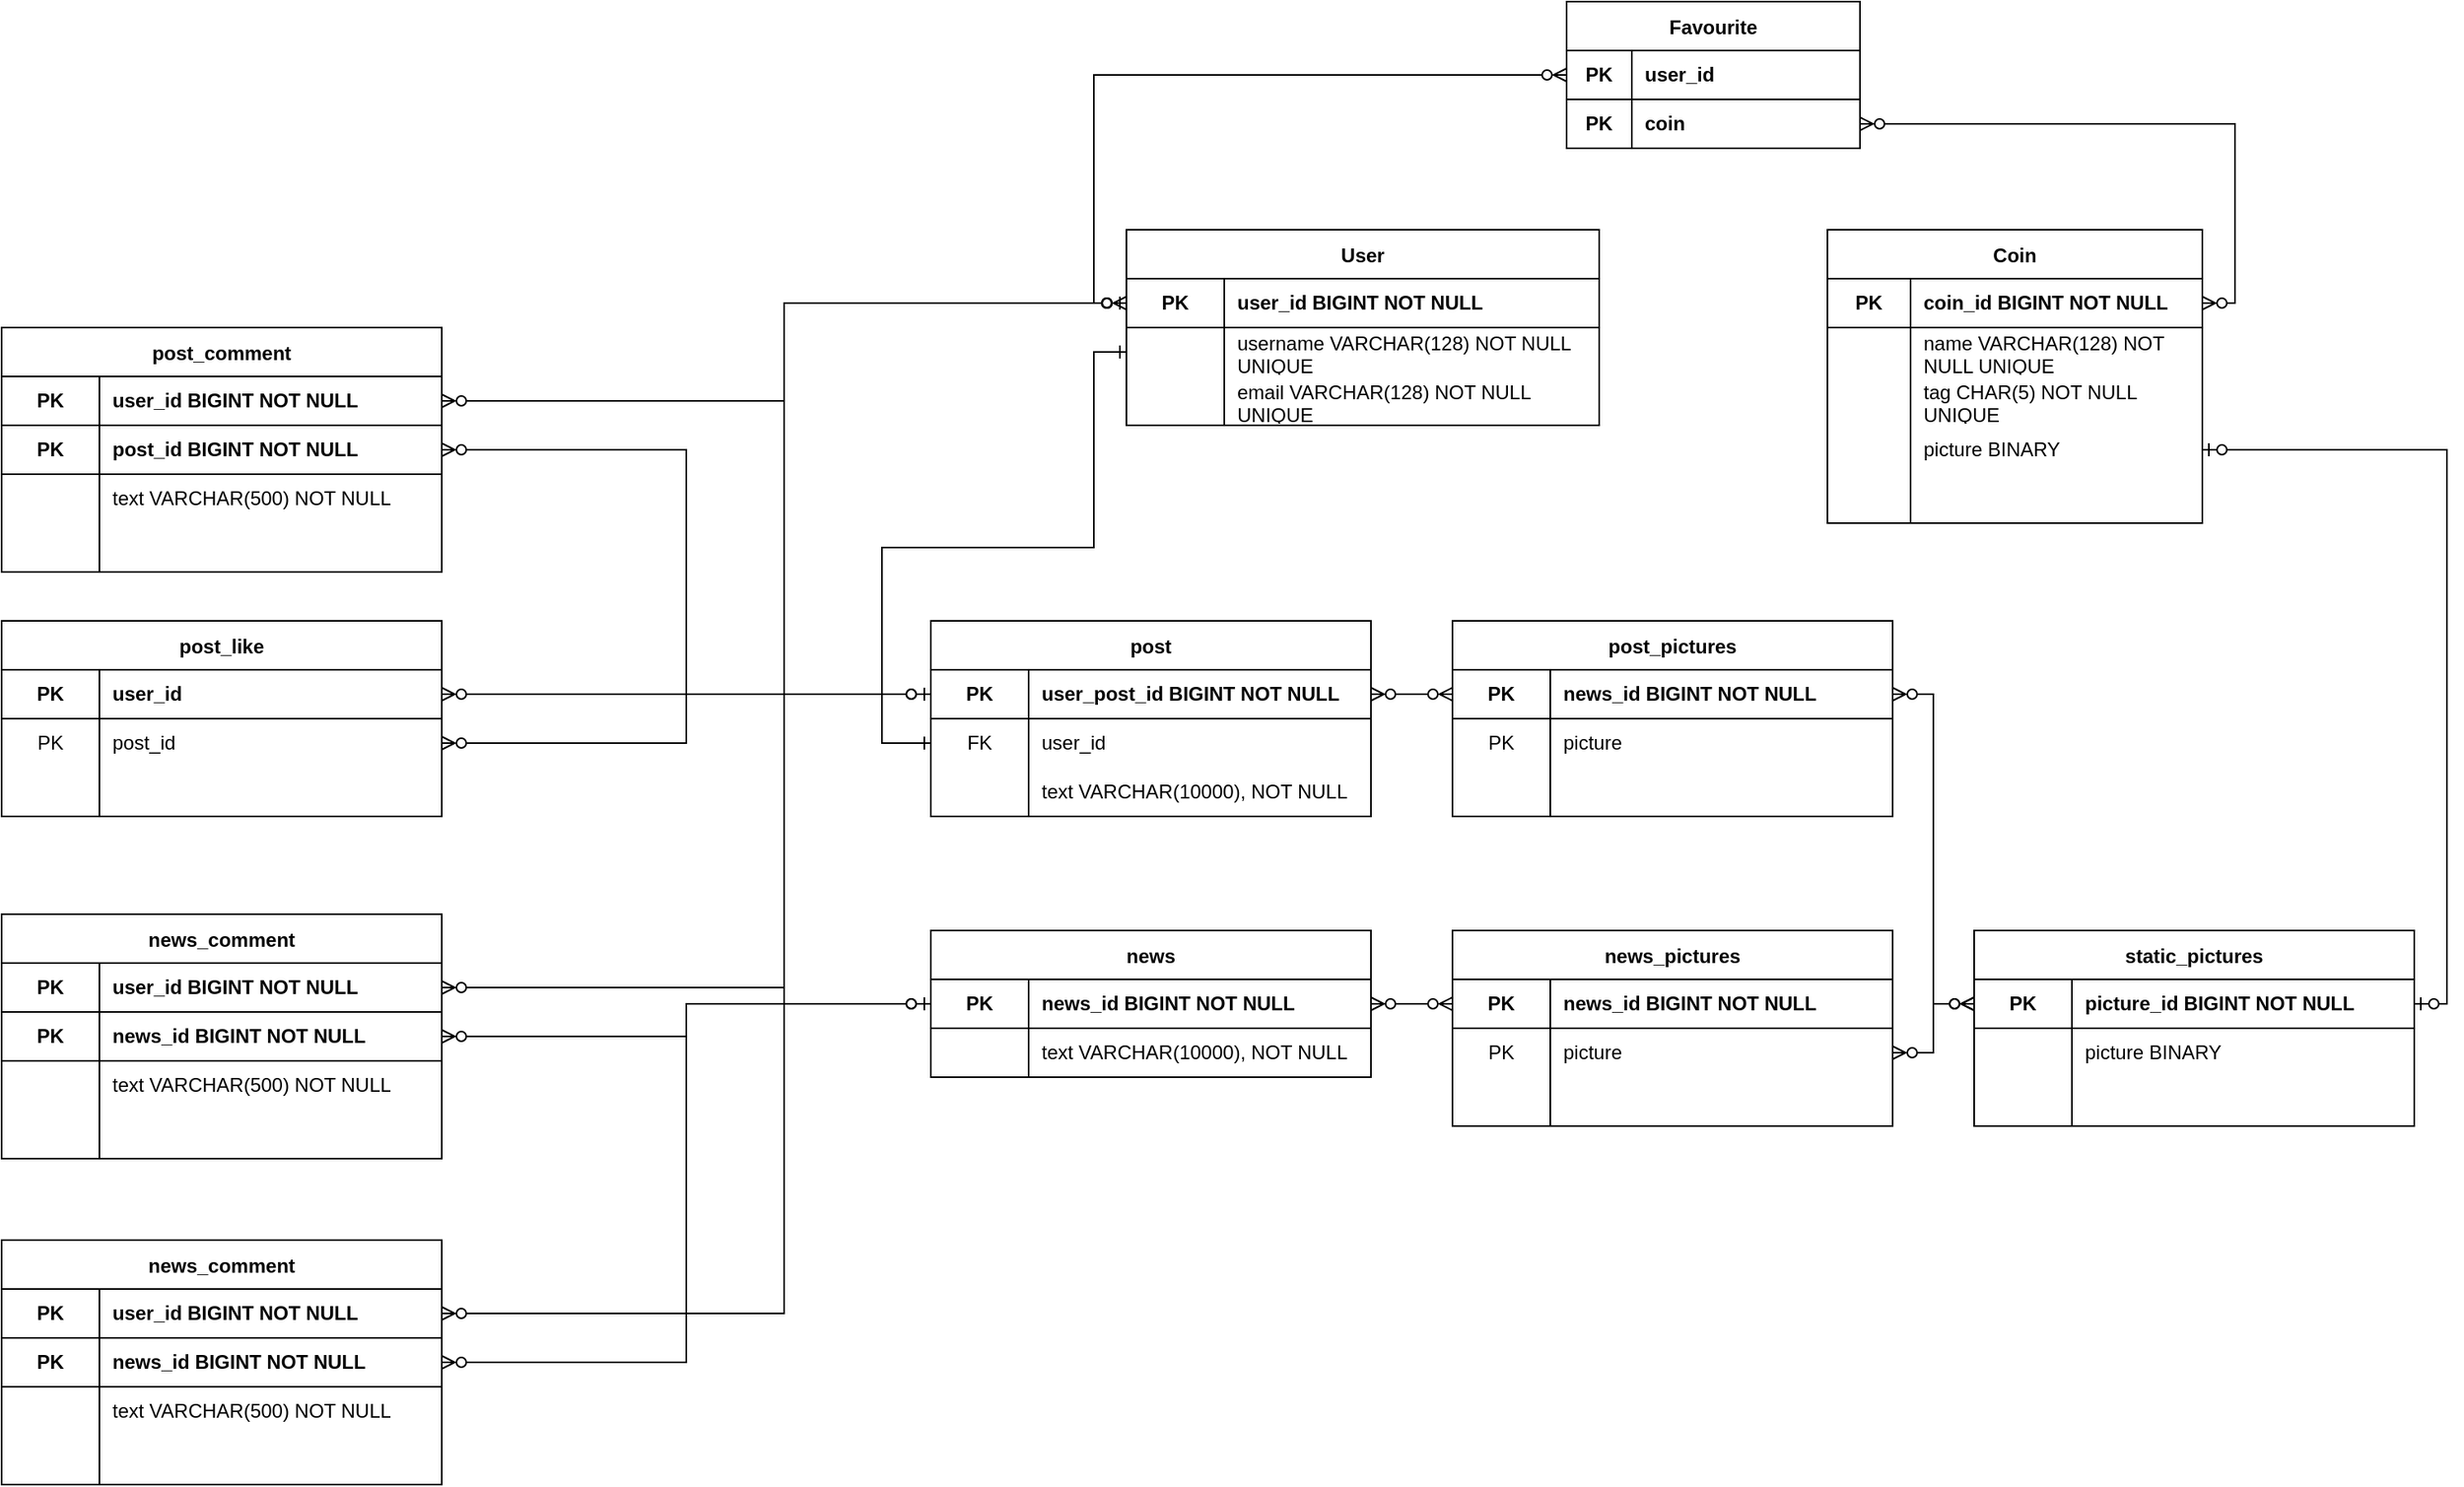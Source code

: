 <mxfile version="17.4.2" type="google"><diagram id="uOQh116RxkTiVZO2YYvt" name="Page-1"><mxGraphModel grid="1" page="1" gridSize="10" guides="1" tooltips="1" connect="1" arrows="1" fold="1" pageScale="1" pageWidth="827" pageHeight="1169" math="0" shadow="0"><root><mxCell id="0"/><mxCell id="1" parent="0"/><mxCell id="SVi6BznDqh5GoHq7PBx2-5" value="User" style="shape=table;startSize=30;container=1;collapsible=0;childLayout=tableLayout;fixedRows=1;rowLines=0;fontStyle=1;" vertex="1" parent="1"><mxGeometry x="-760" y="40" width="290" height="120" as="geometry"/></mxCell><mxCell id="SVi6BznDqh5GoHq7PBx2-6" value="" style="shape=tableRow;horizontal=0;startSize=0;swimlaneHead=0;swimlaneBody=0;top=0;left=0;bottom=1;right=0;collapsible=0;dropTarget=0;fillColor=none;points=[[0,0.5],[1,0.5]];portConstraint=eastwest;" vertex="1" parent="SVi6BznDqh5GoHq7PBx2-5"><mxGeometry y="30" width="290" height="30" as="geometry"/></mxCell><mxCell id="SVi6BznDqh5GoHq7PBx2-7" value="PK" style="shape=partialRectangle;html=1;whiteSpace=wrap;connectable=0;fillColor=none;top=0;left=0;bottom=0;right=0;overflow=hidden;pointerEvents=1;fontStyle=1" vertex="1" parent="SVi6BznDqh5GoHq7PBx2-6"><mxGeometry width="60" height="30" as="geometry"><mxRectangle width="60" height="30" as="alternateBounds"/></mxGeometry></mxCell><mxCell id="SVi6BznDqh5GoHq7PBx2-8" value="user_id BIGINT NOT NULL" style="shape=partialRectangle;html=1;whiteSpace=wrap;connectable=0;fillColor=none;top=0;left=0;bottom=0;right=0;align=left;spacingLeft=6;overflow=hidden;fontStyle=1" vertex="1" parent="SVi6BznDqh5GoHq7PBx2-6"><mxGeometry x="60" width="230" height="30" as="geometry"><mxRectangle width="230" height="30" as="alternateBounds"/></mxGeometry></mxCell><mxCell id="SVi6BznDqh5GoHq7PBx2-9" value="" style="shape=tableRow;horizontal=0;startSize=0;swimlaneHead=0;swimlaneBody=0;top=0;left=0;bottom=0;right=0;collapsible=0;dropTarget=0;fillColor=none;points=[[0,0.5],[1,0.5]];portConstraint=eastwest;" vertex="1" parent="SVi6BznDqh5GoHq7PBx2-5"><mxGeometry y="60" width="290" height="30" as="geometry"/></mxCell><mxCell id="SVi6BznDqh5GoHq7PBx2-10" value="" style="shape=partialRectangle;html=1;whiteSpace=wrap;connectable=0;fillColor=none;top=0;left=0;bottom=0;right=0;overflow=hidden;" vertex="1" parent="SVi6BznDqh5GoHq7PBx2-9"><mxGeometry width="60" height="30" as="geometry"><mxRectangle width="60" height="30" as="alternateBounds"/></mxGeometry></mxCell><mxCell id="SVi6BznDqh5GoHq7PBx2-11" value="username VARCHAR(128) NOT NULL UNIQUE" style="shape=partialRectangle;html=1;whiteSpace=wrap;connectable=0;fillColor=none;top=0;left=0;bottom=0;right=0;align=left;spacingLeft=6;overflow=hidden;" vertex="1" parent="SVi6BznDqh5GoHq7PBx2-9"><mxGeometry x="60" width="230" height="30" as="geometry"><mxRectangle width="230" height="30" as="alternateBounds"/></mxGeometry></mxCell><mxCell id="SVi6BznDqh5GoHq7PBx2-15" value="" style="shape=tableRow;horizontal=0;startSize=0;swimlaneHead=0;swimlaneBody=0;top=0;left=0;bottom=0;right=0;collapsible=0;dropTarget=0;fillColor=none;points=[[0,0.5],[1,0.5]];portConstraint=eastwest;" vertex="1" parent="SVi6BznDqh5GoHq7PBx2-5"><mxGeometry y="90" width="290" height="30" as="geometry"/></mxCell><mxCell id="SVi6BznDqh5GoHq7PBx2-16" value="" style="shape=partialRectangle;html=1;whiteSpace=wrap;connectable=0;fillColor=none;top=0;left=0;bottom=0;right=0;overflow=hidden;" vertex="1" parent="SVi6BznDqh5GoHq7PBx2-15"><mxGeometry width="60" height="30" as="geometry"><mxRectangle width="60" height="30" as="alternateBounds"/></mxGeometry></mxCell><mxCell id="SVi6BznDqh5GoHq7PBx2-17" value="email VARCHAR(128) NOT NULL UNIQUE" style="shape=partialRectangle;html=1;whiteSpace=wrap;connectable=0;fillColor=none;top=0;left=0;bottom=0;right=0;align=left;spacingLeft=6;overflow=hidden;" vertex="1" parent="SVi6BznDqh5GoHq7PBx2-15"><mxGeometry x="60" width="230" height="30" as="geometry"><mxRectangle width="230" height="30" as="alternateBounds"/></mxGeometry></mxCell><mxCell id="SVi6BznDqh5GoHq7PBx2-18" value="Coin" style="shape=table;startSize=30;container=1;collapsible=0;childLayout=tableLayout;fixedRows=1;rowLines=0;fontStyle=1;" vertex="1" parent="1"><mxGeometry x="-330" y="40" width="230" height="180" as="geometry"/></mxCell><mxCell id="SVi6BznDqh5GoHq7PBx2-19" value="" style="shape=tableRow;horizontal=0;startSize=0;swimlaneHead=0;swimlaneBody=0;top=0;left=0;bottom=1;right=0;collapsible=0;dropTarget=0;fillColor=none;points=[[0,0.5],[1,0.5]];portConstraint=eastwest;" vertex="1" parent="SVi6BznDqh5GoHq7PBx2-18"><mxGeometry y="30" width="230" height="30" as="geometry"/></mxCell><mxCell id="SVi6BznDqh5GoHq7PBx2-20" value="PK" style="shape=partialRectangle;html=1;whiteSpace=wrap;connectable=0;fillColor=none;top=0;left=0;bottom=0;right=0;overflow=hidden;pointerEvents=1;fontStyle=1" vertex="1" parent="SVi6BznDqh5GoHq7PBx2-19"><mxGeometry width="51" height="30" as="geometry"><mxRectangle width="51" height="30" as="alternateBounds"/></mxGeometry></mxCell><mxCell id="SVi6BznDqh5GoHq7PBx2-21" value="coin_id BIGINT NOT NULL" style="shape=partialRectangle;html=1;whiteSpace=wrap;connectable=0;fillColor=none;top=0;left=0;bottom=0;right=0;align=left;spacingLeft=6;overflow=hidden;fontStyle=1" vertex="1" parent="SVi6BznDqh5GoHq7PBx2-19"><mxGeometry x="51" width="179" height="30" as="geometry"><mxRectangle width="179" height="30" as="alternateBounds"/></mxGeometry></mxCell><mxCell id="SVi6BznDqh5GoHq7PBx2-22" value="" style="shape=tableRow;horizontal=0;startSize=0;swimlaneHead=0;swimlaneBody=0;top=0;left=0;bottom=0;right=0;collapsible=0;dropTarget=0;fillColor=none;points=[[0,0.5],[1,0.5]];portConstraint=eastwest;" vertex="1" parent="SVi6BznDqh5GoHq7PBx2-18"><mxGeometry y="60" width="230" height="30" as="geometry"/></mxCell><mxCell id="SVi6BznDqh5GoHq7PBx2-23" value="" style="shape=partialRectangle;html=1;whiteSpace=wrap;connectable=0;fillColor=none;top=0;left=0;bottom=0;right=0;overflow=hidden;" vertex="1" parent="SVi6BznDqh5GoHq7PBx2-22"><mxGeometry width="51" height="30" as="geometry"><mxRectangle width="51" height="30" as="alternateBounds"/></mxGeometry></mxCell><mxCell id="SVi6BznDqh5GoHq7PBx2-24" value="name VARCHAR(128) NOT NULL UNIQUE" style="shape=partialRectangle;html=1;whiteSpace=wrap;connectable=0;fillColor=none;top=0;left=0;bottom=0;right=0;align=left;spacingLeft=6;overflow=hidden;" vertex="1" parent="SVi6BznDqh5GoHq7PBx2-22"><mxGeometry x="51" width="179" height="30" as="geometry"><mxRectangle width="179" height="30" as="alternateBounds"/></mxGeometry></mxCell><mxCell id="SVi6BznDqh5GoHq7PBx2-25" value="" style="shape=tableRow;horizontal=0;startSize=0;swimlaneHead=0;swimlaneBody=0;top=0;left=0;bottom=0;right=0;collapsible=0;dropTarget=0;fillColor=none;points=[[0,0.5],[1,0.5]];portConstraint=eastwest;" vertex="1" parent="SVi6BznDqh5GoHq7PBx2-18"><mxGeometry y="90" width="230" height="30" as="geometry"/></mxCell><mxCell id="SVi6BznDqh5GoHq7PBx2-26" value="" style="shape=partialRectangle;html=1;whiteSpace=wrap;connectable=0;fillColor=none;top=0;left=0;bottom=0;right=0;overflow=hidden;" vertex="1" parent="SVi6BznDqh5GoHq7PBx2-25"><mxGeometry width="51" height="30" as="geometry"><mxRectangle width="51" height="30" as="alternateBounds"/></mxGeometry></mxCell><mxCell id="SVi6BznDqh5GoHq7PBx2-27" value="tag CHAR(5) NOT NULL UNIQUE" style="shape=partialRectangle;html=1;whiteSpace=wrap;connectable=0;fillColor=none;top=0;left=0;bottom=0;right=0;align=left;spacingLeft=6;overflow=hidden;" vertex="1" parent="SVi6BznDqh5GoHq7PBx2-25"><mxGeometry x="51" width="179" height="30" as="geometry"><mxRectangle width="179" height="30" as="alternateBounds"/></mxGeometry></mxCell><mxCell id="C7ekZC4HMzk1apr61mfZ-11" value="" style="shape=tableRow;horizontal=0;startSize=0;swimlaneHead=0;swimlaneBody=0;top=0;left=0;bottom=0;right=0;collapsible=0;dropTarget=0;fillColor=none;points=[[0,0.5],[1,0.5]];portConstraint=eastwest;" vertex="1" parent="SVi6BznDqh5GoHq7PBx2-18"><mxGeometry y="120" width="230" height="30" as="geometry"/></mxCell><mxCell id="C7ekZC4HMzk1apr61mfZ-12" value="" style="shape=partialRectangle;html=1;whiteSpace=wrap;connectable=0;fillColor=none;top=0;left=0;bottom=0;right=0;overflow=hidden;" vertex="1" parent="C7ekZC4HMzk1apr61mfZ-11"><mxGeometry width="51" height="30" as="geometry"><mxRectangle width="51" height="30" as="alternateBounds"/></mxGeometry></mxCell><mxCell id="C7ekZC4HMzk1apr61mfZ-13" value="picture BINARY" style="shape=partialRectangle;html=1;whiteSpace=wrap;connectable=0;fillColor=none;top=0;left=0;bottom=0;right=0;align=left;spacingLeft=6;overflow=hidden;" vertex="1" parent="C7ekZC4HMzk1apr61mfZ-11"><mxGeometry x="51" width="179" height="30" as="geometry"><mxRectangle width="179" height="30" as="alternateBounds"/></mxGeometry></mxCell><mxCell id="C7ekZC4HMzk1apr61mfZ-14" value="" style="shape=tableRow;horizontal=0;startSize=0;swimlaneHead=0;swimlaneBody=0;top=0;left=0;bottom=0;right=0;collapsible=0;dropTarget=0;fillColor=none;points=[[0,0.5],[1,0.5]];portConstraint=eastwest;" vertex="1" parent="SVi6BznDqh5GoHq7PBx2-18"><mxGeometry y="150" width="230" height="30" as="geometry"/></mxCell><mxCell id="C7ekZC4HMzk1apr61mfZ-15" value="" style="shape=partialRectangle;html=1;whiteSpace=wrap;connectable=0;fillColor=none;top=0;left=0;bottom=0;right=0;overflow=hidden;" vertex="1" parent="C7ekZC4HMzk1apr61mfZ-14"><mxGeometry width="51" height="30" as="geometry"><mxRectangle width="51" height="30" as="alternateBounds"/></mxGeometry></mxCell><mxCell id="C7ekZC4HMzk1apr61mfZ-16" value="" style="shape=partialRectangle;html=1;whiteSpace=wrap;connectable=0;fillColor=none;top=0;left=0;bottom=0;right=0;align=left;spacingLeft=6;overflow=hidden;" vertex="1" parent="C7ekZC4HMzk1apr61mfZ-14"><mxGeometry x="51" width="179" height="30" as="geometry"><mxRectangle width="179" height="30" as="alternateBounds"/></mxGeometry></mxCell><mxCell id="SVi6BznDqh5GoHq7PBx2-91" value="news" style="shape=table;startSize=30;container=1;collapsible=0;childLayout=tableLayout;fixedRows=1;rowLines=0;fontStyle=1;" vertex="1" parent="1"><mxGeometry x="-880" y="470" width="270" height="90" as="geometry"/></mxCell><mxCell id="SVi6BznDqh5GoHq7PBx2-92" value="" style="shape=tableRow;horizontal=0;startSize=0;swimlaneHead=0;swimlaneBody=0;top=0;left=0;bottom=1;right=0;collapsible=0;dropTarget=0;fillColor=none;points=[[0,0.5],[1,0.5]];portConstraint=eastwest;" vertex="1" parent="SVi6BznDqh5GoHq7PBx2-91"><mxGeometry y="30" width="270" height="30" as="geometry"/></mxCell><mxCell id="SVi6BznDqh5GoHq7PBx2-93" value="PK" style="shape=partialRectangle;html=1;whiteSpace=wrap;connectable=0;fillColor=none;top=0;left=0;bottom=0;right=0;overflow=hidden;pointerEvents=1;fontStyle=1" vertex="1" parent="SVi6BznDqh5GoHq7PBx2-92"><mxGeometry width="60" height="30" as="geometry"><mxRectangle width="60" height="30" as="alternateBounds"/></mxGeometry></mxCell><mxCell id="SVi6BznDqh5GoHq7PBx2-94" value="news_id BIGINT NOT NULL" style="shape=partialRectangle;html=1;whiteSpace=wrap;connectable=0;fillColor=none;top=0;left=0;bottom=0;right=0;align=left;spacingLeft=6;overflow=hidden;fontStyle=1" vertex="1" parent="SVi6BznDqh5GoHq7PBx2-92"><mxGeometry x="60" width="210" height="30" as="geometry"><mxRectangle width="210" height="30" as="alternateBounds"/></mxGeometry></mxCell><mxCell id="SVi6BznDqh5GoHq7PBx2-98" value="" style="shape=tableRow;horizontal=0;startSize=0;swimlaneHead=0;swimlaneBody=0;top=0;left=0;bottom=0;right=0;collapsible=0;dropTarget=0;fillColor=none;points=[[0,0.5],[1,0.5]];portConstraint=eastwest;" vertex="1" parent="SVi6BznDqh5GoHq7PBx2-91"><mxGeometry y="60" width="270" height="30" as="geometry"/></mxCell><mxCell id="SVi6BznDqh5GoHq7PBx2-99" value="" style="shape=partialRectangle;html=1;whiteSpace=wrap;connectable=0;fillColor=none;top=0;left=0;bottom=0;right=0;overflow=hidden;" vertex="1" parent="SVi6BznDqh5GoHq7PBx2-98"><mxGeometry width="60" height="30" as="geometry"><mxRectangle width="60" height="30" as="alternateBounds"/></mxGeometry></mxCell><mxCell id="SVi6BznDqh5GoHq7PBx2-100" value="&lt;span&gt;text VARCHAR(10000), NOT NULL&lt;/span&gt;" style="shape=partialRectangle;html=1;whiteSpace=wrap;connectable=0;fillColor=none;top=0;left=0;bottom=0;right=0;align=left;spacingLeft=6;overflow=hidden;" vertex="1" parent="SVi6BznDqh5GoHq7PBx2-98"><mxGeometry x="60" width="210" height="30" as="geometry"><mxRectangle width="210" height="30" as="alternateBounds"/></mxGeometry></mxCell><mxCell id="C7ekZC4HMzk1apr61mfZ-17" value="Favourite" style="shape=table;startSize=30;container=1;collapsible=0;childLayout=tableLayout;fixedRows=1;rowLines=0;fontStyle=1;" vertex="1" parent="1"><mxGeometry x="-490" y="-100" width="180" height="90" as="geometry"/></mxCell><mxCell id="C7ekZC4HMzk1apr61mfZ-26" value="" style="shape=tableRow;horizontal=0;startSize=0;swimlaneHead=0;swimlaneBody=0;top=0;left=0;bottom=1;right=0;collapsible=0;dropTarget=0;fillColor=none;points=[[0,0.5],[1,0.5]];portConstraint=eastwest;" vertex="1" parent="C7ekZC4HMzk1apr61mfZ-17"><mxGeometry y="30" width="180" height="30" as="geometry"/></mxCell><mxCell id="C7ekZC4HMzk1apr61mfZ-27" value="PK" style="shape=partialRectangle;html=1;whiteSpace=wrap;connectable=0;fillColor=none;top=0;left=0;bottom=0;right=0;overflow=hidden;pointerEvents=1;fontStyle=1" vertex="1" parent="C7ekZC4HMzk1apr61mfZ-26"><mxGeometry width="40" height="30" as="geometry"><mxRectangle width="40" height="30" as="alternateBounds"/></mxGeometry></mxCell><mxCell id="C7ekZC4HMzk1apr61mfZ-28" value="user_id" style="shape=partialRectangle;html=1;whiteSpace=wrap;connectable=0;fillColor=none;top=0;left=0;bottom=0;right=0;align=left;spacingLeft=6;overflow=hidden;fontStyle=1" vertex="1" parent="C7ekZC4HMzk1apr61mfZ-26"><mxGeometry x="40" width="140" height="30" as="geometry"><mxRectangle width="140" height="30" as="alternateBounds"/></mxGeometry></mxCell><mxCell id="C7ekZC4HMzk1apr61mfZ-22" value="" style="shape=tableRow;horizontal=0;startSize=0;swimlaneHead=0;swimlaneBody=0;top=0;left=0;bottom=1;right=0;collapsible=0;dropTarget=0;fillColor=none;points=[[0,0.5],[1,0.5]];portConstraint=eastwest;" vertex="1" parent="C7ekZC4HMzk1apr61mfZ-17"><mxGeometry y="60" width="180" height="30" as="geometry"/></mxCell><mxCell id="C7ekZC4HMzk1apr61mfZ-23" value="PK" style="shape=partialRectangle;html=1;whiteSpace=wrap;connectable=0;fillColor=none;top=0;left=0;bottom=0;right=0;overflow=hidden;pointerEvents=1;fontStyle=1" vertex="1" parent="C7ekZC4HMzk1apr61mfZ-22"><mxGeometry width="40" height="30" as="geometry"><mxRectangle width="40" height="30" as="alternateBounds"/></mxGeometry></mxCell><mxCell id="C7ekZC4HMzk1apr61mfZ-24" value="coin" style="shape=partialRectangle;html=1;whiteSpace=wrap;connectable=0;fillColor=none;top=0;left=0;bottom=0;right=0;align=left;spacingLeft=6;overflow=hidden;fontStyle=1" vertex="1" parent="C7ekZC4HMzk1apr61mfZ-22"><mxGeometry x="40" width="140" height="30" as="geometry"><mxRectangle width="140" height="30" as="alternateBounds"/></mxGeometry></mxCell><mxCell id="C7ekZC4HMzk1apr61mfZ-25" style="edgeStyle=orthogonalEdgeStyle;rounded=0;orthogonalLoop=1;jettySize=auto;html=1;entryX=0;entryY=0.5;entryDx=0;entryDy=0;endArrow=ERzeroToMany;endFill=0;exitX=0;exitY=0.5;exitDx=0;exitDy=0;startArrow=ERzeroToMany;startFill=0;" edge="1" parent="1" source="C7ekZC4HMzk1apr61mfZ-26" target="SVi6BznDqh5GoHq7PBx2-6"><mxGeometry relative="1" as="geometry"/></mxCell><mxCell id="C7ekZC4HMzk1apr61mfZ-31" style="edgeStyle=orthogonalEdgeStyle;rounded=0;orthogonalLoop=1;jettySize=auto;html=1;exitX=1;exitY=0.5;exitDx=0;exitDy=0;entryX=1;entryY=0.5;entryDx=0;entryDy=0;startArrow=ERzeroToMany;startFill=0;endArrow=ERzeroToMany;endFill=0;" edge="1" parent="1" source="C7ekZC4HMzk1apr61mfZ-22" target="SVi6BznDqh5GoHq7PBx2-19"><mxGeometry relative="1" as="geometry"/></mxCell><mxCell id="C7ekZC4HMzk1apr61mfZ-33" value="static_pictures" style="shape=table;startSize=30;container=1;collapsible=0;childLayout=tableLayout;fixedRows=1;rowLines=0;fontStyle=1;" vertex="1" parent="1"><mxGeometry x="-240" y="470" width="270" height="120" as="geometry"/></mxCell><mxCell id="C7ekZC4HMzk1apr61mfZ-34" value="" style="shape=tableRow;horizontal=0;startSize=0;swimlaneHead=0;swimlaneBody=0;top=0;left=0;bottom=1;right=0;collapsible=0;dropTarget=0;fillColor=none;points=[[0,0.5],[1,0.5]];portConstraint=eastwest;" vertex="1" parent="C7ekZC4HMzk1apr61mfZ-33"><mxGeometry y="30" width="270" height="30" as="geometry"/></mxCell><mxCell id="C7ekZC4HMzk1apr61mfZ-35" value="PK" style="shape=partialRectangle;html=1;whiteSpace=wrap;connectable=0;fillColor=none;top=0;left=0;bottom=0;right=0;overflow=hidden;pointerEvents=1;fontStyle=1" vertex="1" parent="C7ekZC4HMzk1apr61mfZ-34"><mxGeometry width="60" height="30" as="geometry"><mxRectangle width="60" height="30" as="alternateBounds"/></mxGeometry></mxCell><mxCell id="C7ekZC4HMzk1apr61mfZ-36" value="picture_id BIGINT NOT NULL" style="shape=partialRectangle;html=1;whiteSpace=wrap;connectable=0;fillColor=none;top=0;left=0;bottom=0;right=0;align=left;spacingLeft=6;overflow=hidden;fontStyle=1" vertex="1" parent="C7ekZC4HMzk1apr61mfZ-34"><mxGeometry x="60" width="210" height="30" as="geometry"><mxRectangle width="210" height="30" as="alternateBounds"/></mxGeometry></mxCell><mxCell id="C7ekZC4HMzk1apr61mfZ-37" value="" style="shape=tableRow;horizontal=0;startSize=0;swimlaneHead=0;swimlaneBody=0;top=0;left=0;bottom=0;right=0;collapsible=0;dropTarget=0;fillColor=none;points=[[0,0.5],[1,0.5]];portConstraint=eastwest;" vertex="1" parent="C7ekZC4HMzk1apr61mfZ-33"><mxGeometry y="60" width="270" height="30" as="geometry"/></mxCell><mxCell id="C7ekZC4HMzk1apr61mfZ-38" value="" style="shape=partialRectangle;html=1;whiteSpace=wrap;connectable=0;fillColor=none;top=0;left=0;bottom=0;right=0;overflow=hidden;" vertex="1" parent="C7ekZC4HMzk1apr61mfZ-37"><mxGeometry width="60" height="30" as="geometry"><mxRectangle width="60" height="30" as="alternateBounds"/></mxGeometry></mxCell><mxCell id="C7ekZC4HMzk1apr61mfZ-39" value="picture BINARY" style="shape=partialRectangle;html=1;whiteSpace=wrap;connectable=0;fillColor=none;top=0;left=0;bottom=0;right=0;align=left;spacingLeft=6;overflow=hidden;" vertex="1" parent="C7ekZC4HMzk1apr61mfZ-37"><mxGeometry x="60" width="210" height="30" as="geometry"><mxRectangle width="210" height="30" as="alternateBounds"/></mxGeometry></mxCell><mxCell id="C7ekZC4HMzk1apr61mfZ-40" value="" style="shape=tableRow;horizontal=0;startSize=0;swimlaneHead=0;swimlaneBody=0;top=0;left=0;bottom=0;right=0;collapsible=0;dropTarget=0;fillColor=none;points=[[0,0.5],[1,0.5]];portConstraint=eastwest;" vertex="1" parent="C7ekZC4HMzk1apr61mfZ-33"><mxGeometry y="90" width="270" height="30" as="geometry"/></mxCell><mxCell id="C7ekZC4HMzk1apr61mfZ-41" value="" style="shape=partialRectangle;html=1;whiteSpace=wrap;connectable=0;fillColor=none;top=0;left=0;bottom=0;right=0;overflow=hidden;" vertex="1" parent="C7ekZC4HMzk1apr61mfZ-40"><mxGeometry width="60" height="30" as="geometry"><mxRectangle width="60" height="30" as="alternateBounds"/></mxGeometry></mxCell><mxCell id="C7ekZC4HMzk1apr61mfZ-42" value="" style="shape=partialRectangle;html=1;whiteSpace=wrap;connectable=0;fillColor=none;top=0;left=0;bottom=0;right=0;align=left;spacingLeft=6;overflow=hidden;" vertex="1" parent="C7ekZC4HMzk1apr61mfZ-40"><mxGeometry x="60" width="210" height="30" as="geometry"><mxRectangle width="210" height="30" as="alternateBounds"/></mxGeometry></mxCell><mxCell id="C7ekZC4HMzk1apr61mfZ-48" style="edgeStyle=orthogonalEdgeStyle;rounded=0;orthogonalLoop=1;jettySize=auto;html=1;entryX=1;entryY=0.5;entryDx=0;entryDy=0;startArrow=ERzeroToOne;startFill=0;endArrow=ERzeroToOne;endFill=0;" edge="1" parent="1" source="C7ekZC4HMzk1apr61mfZ-11" target="C7ekZC4HMzk1apr61mfZ-34"><mxGeometry relative="1" as="geometry"/></mxCell><mxCell id="C7ekZC4HMzk1apr61mfZ-49" value="post" style="shape=table;startSize=30;container=1;collapsible=0;childLayout=tableLayout;fixedRows=1;rowLines=0;fontStyle=1;" vertex="1" parent="1"><mxGeometry x="-880" y="280" width="270" height="120" as="geometry"/></mxCell><mxCell id="C7ekZC4HMzk1apr61mfZ-50" value="" style="shape=tableRow;horizontal=0;startSize=0;swimlaneHead=0;swimlaneBody=0;top=0;left=0;bottom=1;right=0;collapsible=0;dropTarget=0;fillColor=none;points=[[0,0.5],[1,0.5]];portConstraint=eastwest;" vertex="1" parent="C7ekZC4HMzk1apr61mfZ-49"><mxGeometry y="30" width="270" height="30" as="geometry"/></mxCell><mxCell id="C7ekZC4HMzk1apr61mfZ-51" value="PK" style="shape=partialRectangle;html=1;whiteSpace=wrap;connectable=0;fillColor=none;top=0;left=0;bottom=0;right=0;overflow=hidden;pointerEvents=1;fontStyle=1" vertex="1" parent="C7ekZC4HMzk1apr61mfZ-50"><mxGeometry width="60" height="30" as="geometry"><mxRectangle width="60" height="30" as="alternateBounds"/></mxGeometry></mxCell><mxCell id="C7ekZC4HMzk1apr61mfZ-52" value="user_post_id BIGINT NOT NULL" style="shape=partialRectangle;html=1;whiteSpace=wrap;connectable=0;fillColor=none;top=0;left=0;bottom=0;right=0;align=left;spacingLeft=6;overflow=hidden;fontStyle=1" vertex="1" parent="C7ekZC4HMzk1apr61mfZ-50"><mxGeometry x="60" width="210" height="30" as="geometry"><mxRectangle width="210" height="30" as="alternateBounds"/></mxGeometry></mxCell><mxCell id="C7ekZC4HMzk1apr61mfZ-53" value="" style="shape=tableRow;horizontal=0;startSize=0;swimlaneHead=0;swimlaneBody=0;top=0;left=0;bottom=0;right=0;collapsible=0;dropTarget=0;fillColor=none;points=[[0,0.5],[1,0.5]];portConstraint=eastwest;" vertex="1" parent="C7ekZC4HMzk1apr61mfZ-49"><mxGeometry y="60" width="270" height="30" as="geometry"/></mxCell><mxCell id="C7ekZC4HMzk1apr61mfZ-54" value="FK" style="shape=partialRectangle;html=1;whiteSpace=wrap;connectable=0;fillColor=none;top=0;left=0;bottom=0;right=0;overflow=hidden;" vertex="1" parent="C7ekZC4HMzk1apr61mfZ-53"><mxGeometry width="60" height="30" as="geometry"><mxRectangle width="60" height="30" as="alternateBounds"/></mxGeometry></mxCell><mxCell id="C7ekZC4HMzk1apr61mfZ-55" value="user_id" style="shape=partialRectangle;html=1;whiteSpace=wrap;connectable=0;fillColor=none;top=0;left=0;bottom=0;right=0;align=left;spacingLeft=6;overflow=hidden;" vertex="1" parent="C7ekZC4HMzk1apr61mfZ-53"><mxGeometry x="60" width="210" height="30" as="geometry"><mxRectangle width="210" height="30" as="alternateBounds"/></mxGeometry></mxCell><mxCell id="C7ekZC4HMzk1apr61mfZ-56" value="" style="shape=tableRow;horizontal=0;startSize=0;swimlaneHead=0;swimlaneBody=0;top=0;left=0;bottom=0;right=0;collapsible=0;dropTarget=0;fillColor=none;points=[[0,0.5],[1,0.5]];portConstraint=eastwest;" vertex="1" parent="C7ekZC4HMzk1apr61mfZ-49"><mxGeometry y="90" width="270" height="30" as="geometry"/></mxCell><mxCell id="C7ekZC4HMzk1apr61mfZ-57" value="" style="shape=partialRectangle;html=1;whiteSpace=wrap;connectable=0;fillColor=none;top=0;left=0;bottom=0;right=0;overflow=hidden;" vertex="1" parent="C7ekZC4HMzk1apr61mfZ-56"><mxGeometry width="60" height="30" as="geometry"><mxRectangle width="60" height="30" as="alternateBounds"/></mxGeometry></mxCell><mxCell id="C7ekZC4HMzk1apr61mfZ-58" value="&lt;span&gt;text VARCHAR(10000), NOT NULL&lt;/span&gt;" style="shape=partialRectangle;html=1;whiteSpace=wrap;connectable=0;fillColor=none;top=0;left=0;bottom=0;right=0;align=left;spacingLeft=6;overflow=hidden;" vertex="1" parent="C7ekZC4HMzk1apr61mfZ-56"><mxGeometry x="60" width="210" height="30" as="geometry"><mxRectangle width="210" height="30" as="alternateBounds"/></mxGeometry></mxCell><mxCell id="C7ekZC4HMzk1apr61mfZ-59" value="news_pictures" style="shape=table;startSize=30;container=1;collapsible=0;childLayout=tableLayout;fixedRows=1;rowLines=0;fontStyle=1;" vertex="1" parent="1"><mxGeometry x="-560" y="470" width="270" height="120" as="geometry"/></mxCell><mxCell id="C7ekZC4HMzk1apr61mfZ-60" value="" style="shape=tableRow;horizontal=0;startSize=0;swimlaneHead=0;swimlaneBody=0;top=0;left=0;bottom=1;right=0;collapsible=0;dropTarget=0;fillColor=none;points=[[0,0.5],[1,0.5]];portConstraint=eastwest;" vertex="1" parent="C7ekZC4HMzk1apr61mfZ-59"><mxGeometry y="30" width="270" height="30" as="geometry"/></mxCell><mxCell id="C7ekZC4HMzk1apr61mfZ-61" value="PK" style="shape=partialRectangle;html=1;whiteSpace=wrap;connectable=0;fillColor=none;top=0;left=0;bottom=0;right=0;overflow=hidden;pointerEvents=1;fontStyle=1" vertex="1" parent="C7ekZC4HMzk1apr61mfZ-60"><mxGeometry width="60" height="30" as="geometry"><mxRectangle width="60" height="30" as="alternateBounds"/></mxGeometry></mxCell><mxCell id="C7ekZC4HMzk1apr61mfZ-62" value="news_id BIGINT NOT NULL" style="shape=partialRectangle;html=1;whiteSpace=wrap;connectable=0;fillColor=none;top=0;left=0;bottom=0;right=0;align=left;spacingLeft=6;overflow=hidden;fontStyle=1" vertex="1" parent="C7ekZC4HMzk1apr61mfZ-60"><mxGeometry x="60" width="210" height="30" as="geometry"><mxRectangle width="210" height="30" as="alternateBounds"/></mxGeometry></mxCell><mxCell id="C7ekZC4HMzk1apr61mfZ-63" value="" style="shape=tableRow;horizontal=0;startSize=0;swimlaneHead=0;swimlaneBody=0;top=0;left=0;bottom=0;right=0;collapsible=0;dropTarget=0;fillColor=none;points=[[0,0.5],[1,0.5]];portConstraint=eastwest;" vertex="1" parent="C7ekZC4HMzk1apr61mfZ-59"><mxGeometry y="60" width="270" height="30" as="geometry"/></mxCell><mxCell id="C7ekZC4HMzk1apr61mfZ-64" value="PK" style="shape=partialRectangle;html=1;whiteSpace=wrap;connectable=0;fillColor=none;top=0;left=0;bottom=0;right=0;overflow=hidden;" vertex="1" parent="C7ekZC4HMzk1apr61mfZ-63"><mxGeometry width="60" height="30" as="geometry"><mxRectangle width="60" height="30" as="alternateBounds"/></mxGeometry></mxCell><mxCell id="C7ekZC4HMzk1apr61mfZ-65" value="picture" style="shape=partialRectangle;html=1;whiteSpace=wrap;connectable=0;fillColor=none;top=0;left=0;bottom=0;right=0;align=left;spacingLeft=6;overflow=hidden;" vertex="1" parent="C7ekZC4HMzk1apr61mfZ-63"><mxGeometry x="60" width="210" height="30" as="geometry"><mxRectangle width="210" height="30" as="alternateBounds"/></mxGeometry></mxCell><mxCell id="C7ekZC4HMzk1apr61mfZ-66" value="" style="shape=tableRow;horizontal=0;startSize=0;swimlaneHead=0;swimlaneBody=0;top=0;left=0;bottom=0;right=0;collapsible=0;dropTarget=0;fillColor=none;points=[[0,0.5],[1,0.5]];portConstraint=eastwest;" vertex="1" parent="C7ekZC4HMzk1apr61mfZ-59"><mxGeometry y="90" width="270" height="30" as="geometry"/></mxCell><mxCell id="C7ekZC4HMzk1apr61mfZ-67" value="" style="shape=partialRectangle;html=1;whiteSpace=wrap;connectable=0;fillColor=none;top=0;left=0;bottom=0;right=0;overflow=hidden;" vertex="1" parent="C7ekZC4HMzk1apr61mfZ-66"><mxGeometry width="60" height="30" as="geometry"><mxRectangle width="60" height="30" as="alternateBounds"/></mxGeometry></mxCell><mxCell id="C7ekZC4HMzk1apr61mfZ-68" value="" style="shape=partialRectangle;html=1;whiteSpace=wrap;connectable=0;fillColor=none;top=0;left=0;bottom=0;right=0;align=left;spacingLeft=6;overflow=hidden;" vertex="1" parent="C7ekZC4HMzk1apr61mfZ-66"><mxGeometry x="60" width="210" height="30" as="geometry"><mxRectangle width="210" height="30" as="alternateBounds"/></mxGeometry></mxCell><mxCell id="C7ekZC4HMzk1apr61mfZ-69" style="edgeStyle=orthogonalEdgeStyle;rounded=0;orthogonalLoop=1;jettySize=auto;html=1;entryX=1;entryY=0.5;entryDx=0;entryDy=0;startArrow=ERzeroToMany;startFill=0;endArrow=ERzeroToMany;endFill=0;" edge="1" parent="1" source="C7ekZC4HMzk1apr61mfZ-60" target="SVi6BznDqh5GoHq7PBx2-92"><mxGeometry relative="1" as="geometry"/></mxCell><mxCell id="C7ekZC4HMzk1apr61mfZ-71" style="edgeStyle=orthogonalEdgeStyle;rounded=0;orthogonalLoop=1;jettySize=auto;html=1;entryX=1;entryY=0.5;entryDx=0;entryDy=0;startArrow=ERzeroToMany;startFill=0;endArrow=ERzeroToMany;endFill=0;" edge="1" parent="1" source="C7ekZC4HMzk1apr61mfZ-34" target="C7ekZC4HMzk1apr61mfZ-63"><mxGeometry relative="1" as="geometry"/></mxCell><mxCell id="C7ekZC4HMzk1apr61mfZ-72" value="post_pictures" style="shape=table;startSize=30;container=1;collapsible=0;childLayout=tableLayout;fixedRows=1;rowLines=0;fontStyle=1;" vertex="1" parent="1"><mxGeometry x="-560" y="280" width="270" height="120" as="geometry"/></mxCell><mxCell id="C7ekZC4HMzk1apr61mfZ-73" value="" style="shape=tableRow;horizontal=0;startSize=0;swimlaneHead=0;swimlaneBody=0;top=0;left=0;bottom=1;right=0;collapsible=0;dropTarget=0;fillColor=none;points=[[0,0.5],[1,0.5]];portConstraint=eastwest;" vertex="1" parent="C7ekZC4HMzk1apr61mfZ-72"><mxGeometry y="30" width="270" height="30" as="geometry"/></mxCell><mxCell id="C7ekZC4HMzk1apr61mfZ-74" value="PK" style="shape=partialRectangle;html=1;whiteSpace=wrap;connectable=0;fillColor=none;top=0;left=0;bottom=0;right=0;overflow=hidden;pointerEvents=1;fontStyle=1" vertex="1" parent="C7ekZC4HMzk1apr61mfZ-73"><mxGeometry width="60" height="30" as="geometry"><mxRectangle width="60" height="30" as="alternateBounds"/></mxGeometry></mxCell><mxCell id="C7ekZC4HMzk1apr61mfZ-75" value="news_id BIGINT NOT NULL" style="shape=partialRectangle;html=1;whiteSpace=wrap;connectable=0;fillColor=none;top=0;left=0;bottom=0;right=0;align=left;spacingLeft=6;overflow=hidden;fontStyle=1" vertex="1" parent="C7ekZC4HMzk1apr61mfZ-73"><mxGeometry x="60" width="210" height="30" as="geometry"><mxRectangle width="210" height="30" as="alternateBounds"/></mxGeometry></mxCell><mxCell id="C7ekZC4HMzk1apr61mfZ-76" value="" style="shape=tableRow;horizontal=0;startSize=0;swimlaneHead=0;swimlaneBody=0;top=0;left=0;bottom=0;right=0;collapsible=0;dropTarget=0;fillColor=none;points=[[0,0.5],[1,0.5]];portConstraint=eastwest;" vertex="1" parent="C7ekZC4HMzk1apr61mfZ-72"><mxGeometry y="60" width="270" height="30" as="geometry"/></mxCell><mxCell id="C7ekZC4HMzk1apr61mfZ-77" value="PK" style="shape=partialRectangle;html=1;whiteSpace=wrap;connectable=0;fillColor=none;top=0;left=0;bottom=0;right=0;overflow=hidden;" vertex="1" parent="C7ekZC4HMzk1apr61mfZ-76"><mxGeometry width="60" height="30" as="geometry"><mxRectangle width="60" height="30" as="alternateBounds"/></mxGeometry></mxCell><mxCell id="C7ekZC4HMzk1apr61mfZ-78" value="picture&amp;nbsp;" style="shape=partialRectangle;html=1;whiteSpace=wrap;connectable=0;fillColor=none;top=0;left=0;bottom=0;right=0;align=left;spacingLeft=6;overflow=hidden;" vertex="1" parent="C7ekZC4HMzk1apr61mfZ-76"><mxGeometry x="60" width="210" height="30" as="geometry"><mxRectangle width="210" height="30" as="alternateBounds"/></mxGeometry></mxCell><mxCell id="C7ekZC4HMzk1apr61mfZ-79" value="" style="shape=tableRow;horizontal=0;startSize=0;swimlaneHead=0;swimlaneBody=0;top=0;left=0;bottom=0;right=0;collapsible=0;dropTarget=0;fillColor=none;points=[[0,0.5],[1,0.5]];portConstraint=eastwest;" vertex="1" parent="C7ekZC4HMzk1apr61mfZ-72"><mxGeometry y="90" width="270" height="30" as="geometry"/></mxCell><mxCell id="C7ekZC4HMzk1apr61mfZ-80" value="" style="shape=partialRectangle;html=1;whiteSpace=wrap;connectable=0;fillColor=none;top=0;left=0;bottom=0;right=0;overflow=hidden;" vertex="1" parent="C7ekZC4HMzk1apr61mfZ-79"><mxGeometry width="60" height="30" as="geometry"><mxRectangle width="60" height="30" as="alternateBounds"/></mxGeometry></mxCell><mxCell id="C7ekZC4HMzk1apr61mfZ-81" value="" style="shape=partialRectangle;html=1;whiteSpace=wrap;connectable=0;fillColor=none;top=0;left=0;bottom=0;right=0;align=left;spacingLeft=6;overflow=hidden;" vertex="1" parent="C7ekZC4HMzk1apr61mfZ-79"><mxGeometry x="60" width="210" height="30" as="geometry"><mxRectangle width="210" height="30" as="alternateBounds"/></mxGeometry></mxCell><mxCell id="C7ekZC4HMzk1apr61mfZ-82" style="edgeStyle=orthogonalEdgeStyle;rounded=0;orthogonalLoop=1;jettySize=auto;html=1;exitX=1;exitY=0.5;exitDx=0;exitDy=0;entryX=0;entryY=0.5;entryDx=0;entryDy=0;startArrow=ERzeroToMany;startFill=0;endArrow=ERzeroToMany;endFill=0;" edge="1" parent="1" source="C7ekZC4HMzk1apr61mfZ-50" target="C7ekZC4HMzk1apr61mfZ-73"><mxGeometry relative="1" as="geometry"/></mxCell><mxCell id="C7ekZC4HMzk1apr61mfZ-83" style="edgeStyle=orthogonalEdgeStyle;rounded=0;orthogonalLoop=1;jettySize=auto;html=1;exitX=1;exitY=0.5;exitDx=0;exitDy=0;entryX=0;entryY=0.5;entryDx=0;entryDy=0;startArrow=ERzeroToMany;startFill=0;endArrow=ERzeroToMany;endFill=0;" edge="1" parent="1" source="C7ekZC4HMzk1apr61mfZ-73" target="C7ekZC4HMzk1apr61mfZ-34"><mxGeometry relative="1" as="geometry"/></mxCell><mxCell id="C7ekZC4HMzk1apr61mfZ-84" style="edgeStyle=orthogonalEdgeStyle;rounded=0;orthogonalLoop=1;jettySize=auto;html=1;entryX=0;entryY=0.5;entryDx=0;entryDy=0;startArrow=ERone;startFill=0;endArrow=ERone;endFill=0;" edge="1" parent="1" source="C7ekZC4HMzk1apr61mfZ-53" target="SVi6BznDqh5GoHq7PBx2-9"><mxGeometry relative="1" as="geometry"><Array as="points"><mxPoint x="-910" y="355"/><mxPoint x="-910" y="235"/><mxPoint x="-780" y="235"/><mxPoint x="-780" y="115"/></Array></mxGeometry></mxCell><mxCell id="C7ekZC4HMzk1apr61mfZ-85" value="post_like" style="shape=table;startSize=30;container=1;collapsible=0;childLayout=tableLayout;fixedRows=1;rowLines=0;fontStyle=1;" vertex="1" parent="1"><mxGeometry x="-1450" y="280" width="270" height="120" as="geometry"/></mxCell><mxCell id="C7ekZC4HMzk1apr61mfZ-86" value="" style="shape=tableRow;horizontal=0;startSize=0;swimlaneHead=0;swimlaneBody=0;top=0;left=0;bottom=1;right=0;collapsible=0;dropTarget=0;fillColor=none;points=[[0,0.5],[1,0.5]];portConstraint=eastwest;" vertex="1" parent="C7ekZC4HMzk1apr61mfZ-85"><mxGeometry y="30" width="270" height="30" as="geometry"/></mxCell><mxCell id="C7ekZC4HMzk1apr61mfZ-87" value="PK" style="shape=partialRectangle;html=1;whiteSpace=wrap;connectable=0;fillColor=none;top=0;left=0;bottom=0;right=0;overflow=hidden;pointerEvents=1;fontStyle=1" vertex="1" parent="C7ekZC4HMzk1apr61mfZ-86"><mxGeometry width="60" height="30" as="geometry"><mxRectangle width="60" height="30" as="alternateBounds"/></mxGeometry></mxCell><mxCell id="C7ekZC4HMzk1apr61mfZ-88" value="user_id" style="shape=partialRectangle;html=1;whiteSpace=wrap;connectable=0;fillColor=none;top=0;left=0;bottom=0;right=0;align=left;spacingLeft=6;overflow=hidden;fontStyle=1" vertex="1" parent="C7ekZC4HMzk1apr61mfZ-86"><mxGeometry x="60" width="210" height="30" as="geometry"><mxRectangle width="210" height="30" as="alternateBounds"/></mxGeometry></mxCell><mxCell id="C7ekZC4HMzk1apr61mfZ-89" value="" style="shape=tableRow;horizontal=0;startSize=0;swimlaneHead=0;swimlaneBody=0;top=0;left=0;bottom=0;right=0;collapsible=0;dropTarget=0;fillColor=none;points=[[0,0.5],[1,0.5]];portConstraint=eastwest;" vertex="1" parent="C7ekZC4HMzk1apr61mfZ-85"><mxGeometry y="60" width="270" height="30" as="geometry"/></mxCell><mxCell id="C7ekZC4HMzk1apr61mfZ-90" value="PK" style="shape=partialRectangle;html=1;whiteSpace=wrap;connectable=0;fillColor=none;top=0;left=0;bottom=0;right=0;overflow=hidden;" vertex="1" parent="C7ekZC4HMzk1apr61mfZ-89"><mxGeometry width="60" height="30" as="geometry"><mxRectangle width="60" height="30" as="alternateBounds"/></mxGeometry></mxCell><mxCell id="C7ekZC4HMzk1apr61mfZ-91" value="post_id" style="shape=partialRectangle;html=1;whiteSpace=wrap;connectable=0;fillColor=none;top=0;left=0;bottom=0;right=0;align=left;spacingLeft=6;overflow=hidden;" vertex="1" parent="C7ekZC4HMzk1apr61mfZ-89"><mxGeometry x="60" width="210" height="30" as="geometry"><mxRectangle width="210" height="30" as="alternateBounds"/></mxGeometry></mxCell><mxCell id="C7ekZC4HMzk1apr61mfZ-92" value="" style="shape=tableRow;horizontal=0;startSize=0;swimlaneHead=0;swimlaneBody=0;top=0;left=0;bottom=0;right=0;collapsible=0;dropTarget=0;fillColor=none;points=[[0,0.5],[1,0.5]];portConstraint=eastwest;" vertex="1" parent="C7ekZC4HMzk1apr61mfZ-85"><mxGeometry y="90" width="270" height="30" as="geometry"/></mxCell><mxCell id="C7ekZC4HMzk1apr61mfZ-93" value="" style="shape=partialRectangle;html=1;whiteSpace=wrap;connectable=0;fillColor=none;top=0;left=0;bottom=0;right=0;overflow=hidden;" vertex="1" parent="C7ekZC4HMzk1apr61mfZ-92"><mxGeometry width="60" height="30" as="geometry"><mxRectangle width="60" height="30" as="alternateBounds"/></mxGeometry></mxCell><mxCell id="C7ekZC4HMzk1apr61mfZ-94" value="" style="shape=partialRectangle;html=1;whiteSpace=wrap;connectable=0;fillColor=none;top=0;left=0;bottom=0;right=0;align=left;spacingLeft=6;overflow=hidden;" vertex="1" parent="C7ekZC4HMzk1apr61mfZ-92"><mxGeometry x="60" width="210" height="30" as="geometry"><mxRectangle width="210" height="30" as="alternateBounds"/></mxGeometry></mxCell><mxCell id="C7ekZC4HMzk1apr61mfZ-95" value="post_comment" style="shape=table;startSize=30;container=1;collapsible=0;childLayout=tableLayout;fixedRows=1;rowLines=0;fontStyle=1;" vertex="1" parent="1"><mxGeometry x="-1450" y="100" width="270" height="150" as="geometry"/></mxCell><mxCell id="C7ekZC4HMzk1apr61mfZ-96" value="" style="shape=tableRow;horizontal=0;startSize=0;swimlaneHead=0;swimlaneBody=0;top=0;left=0;bottom=1;right=0;collapsible=0;dropTarget=0;fillColor=none;points=[[0,0.5],[1,0.5]];portConstraint=eastwest;" vertex="1" parent="C7ekZC4HMzk1apr61mfZ-95"><mxGeometry y="30" width="270" height="30" as="geometry"/></mxCell><mxCell id="C7ekZC4HMzk1apr61mfZ-97" value="PK" style="shape=partialRectangle;html=1;whiteSpace=wrap;connectable=0;fillColor=none;top=0;left=0;bottom=0;right=0;overflow=hidden;pointerEvents=1;fontStyle=1" vertex="1" parent="C7ekZC4HMzk1apr61mfZ-96"><mxGeometry width="60" height="30" as="geometry"><mxRectangle width="60" height="30" as="alternateBounds"/></mxGeometry></mxCell><mxCell id="C7ekZC4HMzk1apr61mfZ-98" value="user_id BIGINT NOT NULL" style="shape=partialRectangle;html=1;whiteSpace=wrap;connectable=0;fillColor=none;top=0;left=0;bottom=0;right=0;align=left;spacingLeft=6;overflow=hidden;fontStyle=1" vertex="1" parent="C7ekZC4HMzk1apr61mfZ-96"><mxGeometry x="60" width="210" height="30" as="geometry"><mxRectangle width="210" height="30" as="alternateBounds"/></mxGeometry></mxCell><mxCell id="C7ekZC4HMzk1apr61mfZ-106" value="" style="shape=tableRow;horizontal=0;startSize=0;swimlaneHead=0;swimlaneBody=0;top=0;left=0;bottom=1;right=0;collapsible=0;dropTarget=0;fillColor=none;points=[[0,0.5],[1,0.5]];portConstraint=eastwest;" vertex="1" parent="C7ekZC4HMzk1apr61mfZ-95"><mxGeometry y="60" width="270" height="30" as="geometry"/></mxCell><mxCell id="C7ekZC4HMzk1apr61mfZ-107" value="PK" style="shape=partialRectangle;html=1;whiteSpace=wrap;connectable=0;fillColor=none;top=0;left=0;bottom=0;right=0;overflow=hidden;pointerEvents=1;fontStyle=1" vertex="1" parent="C7ekZC4HMzk1apr61mfZ-106"><mxGeometry width="60" height="30" as="geometry"><mxRectangle width="60" height="30" as="alternateBounds"/></mxGeometry></mxCell><mxCell id="C7ekZC4HMzk1apr61mfZ-108" value="post_id BIGINT NOT NULL" style="shape=partialRectangle;html=1;whiteSpace=wrap;connectable=0;fillColor=none;top=0;left=0;bottom=0;right=0;align=left;spacingLeft=6;overflow=hidden;fontStyle=1" vertex="1" parent="C7ekZC4HMzk1apr61mfZ-106"><mxGeometry x="60" width="210" height="30" as="geometry"><mxRectangle width="210" height="30" as="alternateBounds"/></mxGeometry></mxCell><mxCell id="C7ekZC4HMzk1apr61mfZ-99" value="" style="shape=tableRow;horizontal=0;startSize=0;swimlaneHead=0;swimlaneBody=0;top=0;left=0;bottom=0;right=0;collapsible=0;dropTarget=0;fillColor=none;points=[[0,0.5],[1,0.5]];portConstraint=eastwest;" vertex="1" parent="C7ekZC4HMzk1apr61mfZ-95"><mxGeometry y="90" width="270" height="30" as="geometry"/></mxCell><mxCell id="C7ekZC4HMzk1apr61mfZ-100" value="" style="shape=partialRectangle;html=1;whiteSpace=wrap;connectable=0;fillColor=none;top=0;left=0;bottom=0;right=0;overflow=hidden;" vertex="1" parent="C7ekZC4HMzk1apr61mfZ-99"><mxGeometry width="60" height="30" as="geometry"><mxRectangle width="60" height="30" as="alternateBounds"/></mxGeometry></mxCell><mxCell id="C7ekZC4HMzk1apr61mfZ-101" value="text VARCHAR(500) NOT NULL" style="shape=partialRectangle;html=1;whiteSpace=wrap;connectable=0;fillColor=none;top=0;left=0;bottom=0;right=0;align=left;spacingLeft=6;overflow=hidden;" vertex="1" parent="C7ekZC4HMzk1apr61mfZ-99"><mxGeometry x="60" width="210" height="30" as="geometry"><mxRectangle width="210" height="30" as="alternateBounds"/></mxGeometry></mxCell><mxCell id="C7ekZC4HMzk1apr61mfZ-102" value="" style="shape=tableRow;horizontal=0;startSize=0;swimlaneHead=0;swimlaneBody=0;top=0;left=0;bottom=0;right=0;collapsible=0;dropTarget=0;fillColor=none;points=[[0,0.5],[1,0.5]];portConstraint=eastwest;" vertex="1" parent="C7ekZC4HMzk1apr61mfZ-95"><mxGeometry y="120" width="270" height="30" as="geometry"/></mxCell><mxCell id="C7ekZC4HMzk1apr61mfZ-103" value="" style="shape=partialRectangle;html=1;whiteSpace=wrap;connectable=0;fillColor=none;top=0;left=0;bottom=0;right=0;overflow=hidden;" vertex="1" parent="C7ekZC4HMzk1apr61mfZ-102"><mxGeometry width="60" height="30" as="geometry"><mxRectangle width="60" height="30" as="alternateBounds"/></mxGeometry></mxCell><mxCell id="C7ekZC4HMzk1apr61mfZ-104" value="" style="shape=partialRectangle;html=1;whiteSpace=wrap;connectable=0;fillColor=none;top=0;left=0;bottom=0;right=0;align=left;spacingLeft=6;overflow=hidden;" vertex="1" parent="C7ekZC4HMzk1apr61mfZ-102"><mxGeometry x="60" width="210" height="30" as="geometry"><mxRectangle width="210" height="30" as="alternateBounds"/></mxGeometry></mxCell><mxCell id="C7ekZC4HMzk1apr61mfZ-105" style="edgeStyle=orthogonalEdgeStyle;rounded=0;orthogonalLoop=1;jettySize=auto;html=1;entryX=0;entryY=0.5;entryDx=0;entryDy=0;startArrow=ERzeroToMany;startFill=0;endArrow=ERzeroToOne;endFill=0;" edge="1" parent="1" source="C7ekZC4HMzk1apr61mfZ-89" target="C7ekZC4HMzk1apr61mfZ-50"><mxGeometry relative="1" as="geometry"/></mxCell><mxCell id="C7ekZC4HMzk1apr61mfZ-109" style="edgeStyle=orthogonalEdgeStyle;rounded=0;orthogonalLoop=1;jettySize=auto;html=1;entryX=1;entryY=0.5;entryDx=0;entryDy=0;startArrow=ERzeroToOne;startFill=0;endArrow=ERzeroToMany;endFill=0;" edge="1" parent="1" source="SVi6BznDqh5GoHq7PBx2-6" target="C7ekZC4HMzk1apr61mfZ-86"><mxGeometry relative="1" as="geometry"/></mxCell><mxCell id="C7ekZC4HMzk1apr61mfZ-112" style="edgeStyle=orthogonalEdgeStyle;rounded=0;orthogonalLoop=1;jettySize=auto;html=1;exitX=0;exitY=0.5;exitDx=0;exitDy=0;entryX=1;entryY=0.5;entryDx=0;entryDy=0;startArrow=ERzeroToOne;startFill=0;endArrow=ERzeroToMany;endFill=0;" edge="1" parent="1" source="C7ekZC4HMzk1apr61mfZ-50" target="C7ekZC4HMzk1apr61mfZ-106"><mxGeometry relative="1" as="geometry"/></mxCell><mxCell id="C7ekZC4HMzk1apr61mfZ-113" style="edgeStyle=orthogonalEdgeStyle;rounded=0;orthogonalLoop=1;jettySize=auto;html=1;entryX=1;entryY=0.5;entryDx=0;entryDy=0;startArrow=ERzeroToOne;startFill=0;endArrow=ERzeroToMany;endFill=0;" edge="1" parent="1" source="SVi6BznDqh5GoHq7PBx2-6" target="C7ekZC4HMzk1apr61mfZ-96"><mxGeometry relative="1" as="geometry"/></mxCell><mxCell id="C7ekZC4HMzk1apr61mfZ-114" value="news_comment" style="shape=table;startSize=30;container=1;collapsible=0;childLayout=tableLayout;fixedRows=1;rowLines=0;fontStyle=1;" vertex="1" parent="1"><mxGeometry x="-1450" y="460" width="270" height="150" as="geometry"/></mxCell><mxCell id="C7ekZC4HMzk1apr61mfZ-115" value="" style="shape=tableRow;horizontal=0;startSize=0;swimlaneHead=0;swimlaneBody=0;top=0;left=0;bottom=1;right=0;collapsible=0;dropTarget=0;fillColor=none;points=[[0,0.5],[1,0.5]];portConstraint=eastwest;" vertex="1" parent="C7ekZC4HMzk1apr61mfZ-114"><mxGeometry y="30" width="270" height="30" as="geometry"/></mxCell><mxCell id="C7ekZC4HMzk1apr61mfZ-116" value="PK" style="shape=partialRectangle;html=1;whiteSpace=wrap;connectable=0;fillColor=none;top=0;left=0;bottom=0;right=0;overflow=hidden;pointerEvents=1;fontStyle=1" vertex="1" parent="C7ekZC4HMzk1apr61mfZ-115"><mxGeometry width="60" height="30" as="geometry"><mxRectangle width="60" height="30" as="alternateBounds"/></mxGeometry></mxCell><mxCell id="C7ekZC4HMzk1apr61mfZ-117" value="user_id BIGINT NOT NULL" style="shape=partialRectangle;html=1;whiteSpace=wrap;connectable=0;fillColor=none;top=0;left=0;bottom=0;right=0;align=left;spacingLeft=6;overflow=hidden;fontStyle=1" vertex="1" parent="C7ekZC4HMzk1apr61mfZ-115"><mxGeometry x="60" width="210" height="30" as="geometry"><mxRectangle width="210" height="30" as="alternateBounds"/></mxGeometry></mxCell><mxCell id="C7ekZC4HMzk1apr61mfZ-118" value="" style="shape=tableRow;horizontal=0;startSize=0;swimlaneHead=0;swimlaneBody=0;top=0;left=0;bottom=1;right=0;collapsible=0;dropTarget=0;fillColor=none;points=[[0,0.5],[1,0.5]];portConstraint=eastwest;" vertex="1" parent="C7ekZC4HMzk1apr61mfZ-114"><mxGeometry y="60" width="270" height="30" as="geometry"/></mxCell><mxCell id="C7ekZC4HMzk1apr61mfZ-119" value="PK" style="shape=partialRectangle;html=1;whiteSpace=wrap;connectable=0;fillColor=none;top=0;left=0;bottom=0;right=0;overflow=hidden;pointerEvents=1;fontStyle=1" vertex="1" parent="C7ekZC4HMzk1apr61mfZ-118"><mxGeometry width="60" height="30" as="geometry"><mxRectangle width="60" height="30" as="alternateBounds"/></mxGeometry></mxCell><mxCell id="C7ekZC4HMzk1apr61mfZ-120" value="news_id BIGINT NOT NULL" style="shape=partialRectangle;html=1;whiteSpace=wrap;connectable=0;fillColor=none;top=0;left=0;bottom=0;right=0;align=left;spacingLeft=6;overflow=hidden;fontStyle=1" vertex="1" parent="C7ekZC4HMzk1apr61mfZ-118"><mxGeometry x="60" width="210" height="30" as="geometry"><mxRectangle width="210" height="30" as="alternateBounds"/></mxGeometry></mxCell><mxCell id="C7ekZC4HMzk1apr61mfZ-121" value="" style="shape=tableRow;horizontal=0;startSize=0;swimlaneHead=0;swimlaneBody=0;top=0;left=0;bottom=0;right=0;collapsible=0;dropTarget=0;fillColor=none;points=[[0,0.5],[1,0.5]];portConstraint=eastwest;" vertex="1" parent="C7ekZC4HMzk1apr61mfZ-114"><mxGeometry y="90" width="270" height="30" as="geometry"/></mxCell><mxCell id="C7ekZC4HMzk1apr61mfZ-122" value="" style="shape=partialRectangle;html=1;whiteSpace=wrap;connectable=0;fillColor=none;top=0;left=0;bottom=0;right=0;overflow=hidden;" vertex="1" parent="C7ekZC4HMzk1apr61mfZ-121"><mxGeometry width="60" height="30" as="geometry"><mxRectangle width="60" height="30" as="alternateBounds"/></mxGeometry></mxCell><mxCell id="C7ekZC4HMzk1apr61mfZ-123" value="text VARCHAR(500) NOT NULL" style="shape=partialRectangle;html=1;whiteSpace=wrap;connectable=0;fillColor=none;top=0;left=0;bottom=0;right=0;align=left;spacingLeft=6;overflow=hidden;" vertex="1" parent="C7ekZC4HMzk1apr61mfZ-121"><mxGeometry x="60" width="210" height="30" as="geometry"><mxRectangle width="210" height="30" as="alternateBounds"/></mxGeometry></mxCell><mxCell id="C7ekZC4HMzk1apr61mfZ-124" value="" style="shape=tableRow;horizontal=0;startSize=0;swimlaneHead=0;swimlaneBody=0;top=0;left=0;bottom=0;right=0;collapsible=0;dropTarget=0;fillColor=none;points=[[0,0.5],[1,0.5]];portConstraint=eastwest;" vertex="1" parent="C7ekZC4HMzk1apr61mfZ-114"><mxGeometry y="120" width="270" height="30" as="geometry"/></mxCell><mxCell id="C7ekZC4HMzk1apr61mfZ-125" value="" style="shape=partialRectangle;html=1;whiteSpace=wrap;connectable=0;fillColor=none;top=0;left=0;bottom=0;right=0;overflow=hidden;" vertex="1" parent="C7ekZC4HMzk1apr61mfZ-124"><mxGeometry width="60" height="30" as="geometry"><mxRectangle width="60" height="30" as="alternateBounds"/></mxGeometry></mxCell><mxCell id="C7ekZC4HMzk1apr61mfZ-126" value="" style="shape=partialRectangle;html=1;whiteSpace=wrap;connectable=0;fillColor=none;top=0;left=0;bottom=0;right=0;align=left;spacingLeft=6;overflow=hidden;" vertex="1" parent="C7ekZC4HMzk1apr61mfZ-124"><mxGeometry x="60" width="210" height="30" as="geometry"><mxRectangle width="210" height="30" as="alternateBounds"/></mxGeometry></mxCell><mxCell id="C7ekZC4HMzk1apr61mfZ-127" value="news_comment" style="shape=table;startSize=30;container=1;collapsible=0;childLayout=tableLayout;fixedRows=1;rowLines=0;fontStyle=1;" vertex="1" parent="1"><mxGeometry x="-1450" y="660" width="270" height="150" as="geometry"/></mxCell><mxCell id="C7ekZC4HMzk1apr61mfZ-128" value="" style="shape=tableRow;horizontal=0;startSize=0;swimlaneHead=0;swimlaneBody=0;top=0;left=0;bottom=1;right=0;collapsible=0;dropTarget=0;fillColor=none;points=[[0,0.5],[1,0.5]];portConstraint=eastwest;" vertex="1" parent="C7ekZC4HMzk1apr61mfZ-127"><mxGeometry y="30" width="270" height="30" as="geometry"/></mxCell><mxCell id="C7ekZC4HMzk1apr61mfZ-129" value="PK" style="shape=partialRectangle;html=1;whiteSpace=wrap;connectable=0;fillColor=none;top=0;left=0;bottom=0;right=0;overflow=hidden;pointerEvents=1;fontStyle=1" vertex="1" parent="C7ekZC4HMzk1apr61mfZ-128"><mxGeometry width="60" height="30" as="geometry"><mxRectangle width="60" height="30" as="alternateBounds"/></mxGeometry></mxCell><mxCell id="C7ekZC4HMzk1apr61mfZ-130" value="user_id BIGINT NOT NULL" style="shape=partialRectangle;html=1;whiteSpace=wrap;connectable=0;fillColor=none;top=0;left=0;bottom=0;right=0;align=left;spacingLeft=6;overflow=hidden;fontStyle=1" vertex="1" parent="C7ekZC4HMzk1apr61mfZ-128"><mxGeometry x="60" width="210" height="30" as="geometry"><mxRectangle width="210" height="30" as="alternateBounds"/></mxGeometry></mxCell><mxCell id="C7ekZC4HMzk1apr61mfZ-131" value="" style="shape=tableRow;horizontal=0;startSize=0;swimlaneHead=0;swimlaneBody=0;top=0;left=0;bottom=1;right=0;collapsible=0;dropTarget=0;fillColor=none;points=[[0,0.5],[1,0.5]];portConstraint=eastwest;" vertex="1" parent="C7ekZC4HMzk1apr61mfZ-127"><mxGeometry y="60" width="270" height="30" as="geometry"/></mxCell><mxCell id="C7ekZC4HMzk1apr61mfZ-132" value="PK" style="shape=partialRectangle;html=1;whiteSpace=wrap;connectable=0;fillColor=none;top=0;left=0;bottom=0;right=0;overflow=hidden;pointerEvents=1;fontStyle=1" vertex="1" parent="C7ekZC4HMzk1apr61mfZ-131"><mxGeometry width="60" height="30" as="geometry"><mxRectangle width="60" height="30" as="alternateBounds"/></mxGeometry></mxCell><mxCell id="C7ekZC4HMzk1apr61mfZ-133" value="news_id BIGINT NOT NULL" style="shape=partialRectangle;html=1;whiteSpace=wrap;connectable=0;fillColor=none;top=0;left=0;bottom=0;right=0;align=left;spacingLeft=6;overflow=hidden;fontStyle=1" vertex="1" parent="C7ekZC4HMzk1apr61mfZ-131"><mxGeometry x="60" width="210" height="30" as="geometry"><mxRectangle width="210" height="30" as="alternateBounds"/></mxGeometry></mxCell><mxCell id="C7ekZC4HMzk1apr61mfZ-134" value="" style="shape=tableRow;horizontal=0;startSize=0;swimlaneHead=0;swimlaneBody=0;top=0;left=0;bottom=0;right=0;collapsible=0;dropTarget=0;fillColor=none;points=[[0,0.5],[1,0.5]];portConstraint=eastwest;" vertex="1" parent="C7ekZC4HMzk1apr61mfZ-127"><mxGeometry y="90" width="270" height="30" as="geometry"/></mxCell><mxCell id="C7ekZC4HMzk1apr61mfZ-135" value="" style="shape=partialRectangle;html=1;whiteSpace=wrap;connectable=0;fillColor=none;top=0;left=0;bottom=0;right=0;overflow=hidden;" vertex="1" parent="C7ekZC4HMzk1apr61mfZ-134"><mxGeometry width="60" height="30" as="geometry"><mxRectangle width="60" height="30" as="alternateBounds"/></mxGeometry></mxCell><mxCell id="C7ekZC4HMzk1apr61mfZ-136" value="text VARCHAR(500) NOT NULL" style="shape=partialRectangle;html=1;whiteSpace=wrap;connectable=0;fillColor=none;top=0;left=0;bottom=0;right=0;align=left;spacingLeft=6;overflow=hidden;" vertex="1" parent="C7ekZC4HMzk1apr61mfZ-134"><mxGeometry x="60" width="210" height="30" as="geometry"><mxRectangle width="210" height="30" as="alternateBounds"/></mxGeometry></mxCell><mxCell id="C7ekZC4HMzk1apr61mfZ-137" value="" style="shape=tableRow;horizontal=0;startSize=0;swimlaneHead=0;swimlaneBody=0;top=0;left=0;bottom=0;right=0;collapsible=0;dropTarget=0;fillColor=none;points=[[0,0.5],[1,0.5]];portConstraint=eastwest;" vertex="1" parent="C7ekZC4HMzk1apr61mfZ-127"><mxGeometry y="120" width="270" height="30" as="geometry"/></mxCell><mxCell id="C7ekZC4HMzk1apr61mfZ-138" value="" style="shape=partialRectangle;html=1;whiteSpace=wrap;connectable=0;fillColor=none;top=0;left=0;bottom=0;right=0;overflow=hidden;" vertex="1" parent="C7ekZC4HMzk1apr61mfZ-137"><mxGeometry width="60" height="30" as="geometry"><mxRectangle width="60" height="30" as="alternateBounds"/></mxGeometry></mxCell><mxCell id="C7ekZC4HMzk1apr61mfZ-139" value="" style="shape=partialRectangle;html=1;whiteSpace=wrap;connectable=0;fillColor=none;top=0;left=0;bottom=0;right=0;align=left;spacingLeft=6;overflow=hidden;" vertex="1" parent="C7ekZC4HMzk1apr61mfZ-137"><mxGeometry x="60" width="210" height="30" as="geometry"><mxRectangle width="210" height="30" as="alternateBounds"/></mxGeometry></mxCell><mxCell id="C7ekZC4HMzk1apr61mfZ-140" style="edgeStyle=orthogonalEdgeStyle;rounded=0;orthogonalLoop=1;jettySize=auto;html=1;entryX=1;entryY=0.5;entryDx=0;entryDy=0;startArrow=ERzeroToOne;startFill=0;endArrow=ERzeroToMany;endFill=0;" edge="1" parent="1" source="SVi6BznDqh5GoHq7PBx2-92" target="C7ekZC4HMzk1apr61mfZ-118"><mxGeometry relative="1" as="geometry"/></mxCell><mxCell id="C7ekZC4HMzk1apr61mfZ-141" style="edgeStyle=orthogonalEdgeStyle;rounded=0;orthogonalLoop=1;jettySize=auto;html=1;entryX=1;entryY=0.5;entryDx=0;entryDy=0;startArrow=ERzeroToOne;startFill=0;endArrow=ERzeroToMany;endFill=0;" edge="1" parent="1" source="SVi6BznDqh5GoHq7PBx2-92" target="C7ekZC4HMzk1apr61mfZ-131"><mxGeometry relative="1" as="geometry"/></mxCell><mxCell id="C7ekZC4HMzk1apr61mfZ-142" style="edgeStyle=orthogonalEdgeStyle;rounded=0;orthogonalLoop=1;jettySize=auto;html=1;entryX=1;entryY=0.5;entryDx=0;entryDy=0;startArrow=ERzeroToOne;startFill=0;endArrow=ERzeroToMany;endFill=0;" edge="1" parent="1" source="SVi6BznDqh5GoHq7PBx2-6" target="C7ekZC4HMzk1apr61mfZ-115"><mxGeometry relative="1" as="geometry"/></mxCell><mxCell id="C7ekZC4HMzk1apr61mfZ-143" style="edgeStyle=orthogonalEdgeStyle;rounded=0;orthogonalLoop=1;jettySize=auto;html=1;entryX=1;entryY=0.5;entryDx=0;entryDy=0;startArrow=ERzeroToOne;startFill=0;endArrow=ERzeroToMany;endFill=0;" edge="1" parent="1" source="SVi6BznDqh5GoHq7PBx2-6" target="C7ekZC4HMzk1apr61mfZ-128"><mxGeometry relative="1" as="geometry"/></mxCell></root></mxGraphModel></diagram></mxfile>